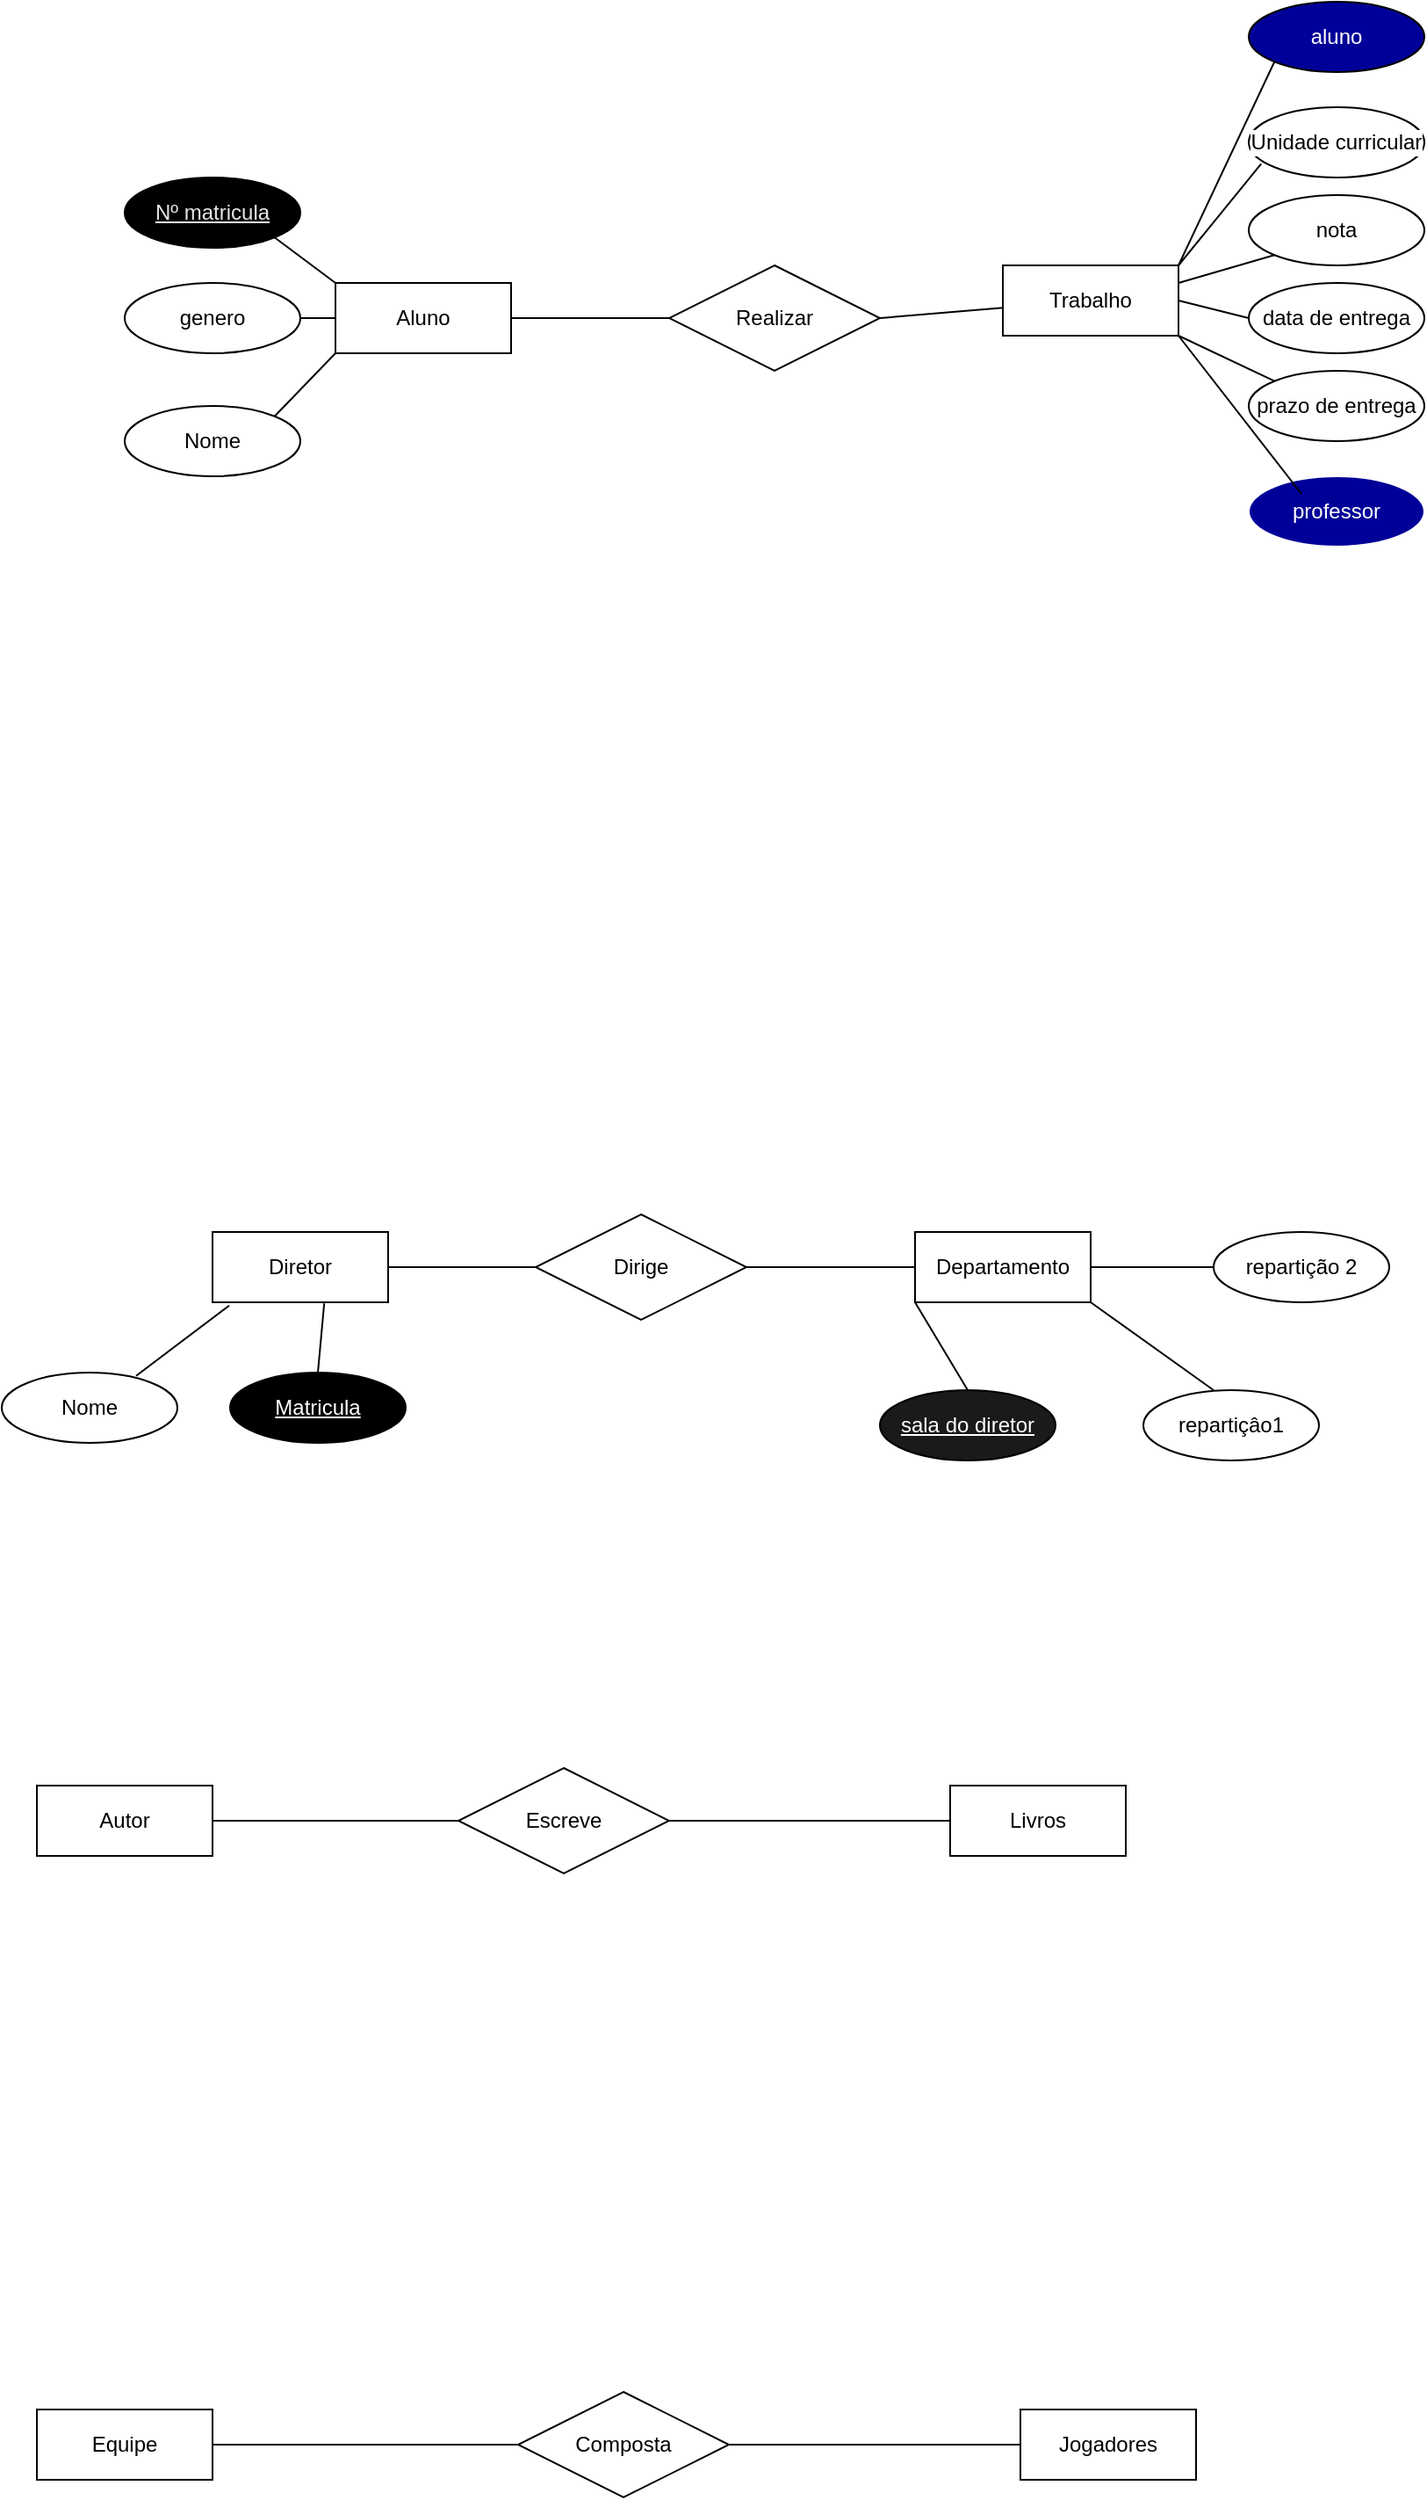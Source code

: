 <mxfile version="20.2.2" type="github"><diagram id="sb4mcriL2KmPM3eZa4Eq" name="Página-1"><mxGraphModel dx="887" dy="1596" grid="1" gridSize="10" guides="1" tooltips="1" connect="1" arrows="1" fold="1" page="1" pageScale="1" pageWidth="827" pageHeight="1169" math="0" shadow="0"><root><mxCell id="0"/><mxCell id="1" parent="0"/><mxCell id="XeDnuxT1Gu2e4CPu6481-15" value="Trabalho" style="whiteSpace=wrap;html=1;align=center;" parent="1" vertex="1"><mxGeometry x="570" y="-300" width="100" height="40" as="geometry"/></mxCell><mxCell id="XeDnuxT1Gu2e4CPu6481-16" value="Realizar" style="shape=rhombus;perimeter=rhombusPerimeter;whiteSpace=wrap;html=1;align=center;" parent="1" vertex="1"><mxGeometry x="380" y="-300" width="120" height="60" as="geometry"/></mxCell><mxCell id="XeDnuxT1Gu2e4CPu6481-17" value="" style="endArrow=none;html=1;rounded=0;entryX=0;entryY=0.5;entryDx=0;entryDy=0;exitX=1;exitY=0.5;exitDx=0;exitDy=0;" parent="1" target="XeDnuxT1Gu2e4CPu6481-16" edge="1" source="XeDnuxT1Gu2e4CPu6481-21"><mxGeometry relative="1" as="geometry"><mxPoint x="210" y="49.5" as="sourcePoint"/><mxPoint x="370" y="49.5" as="targetPoint"/></mxGeometry></mxCell><mxCell id="XeDnuxT1Gu2e4CPu6481-20" value="" style="endArrow=none;html=1;rounded=0;exitX=1;exitY=0.5;exitDx=0;exitDy=0;" parent="1" source="XeDnuxT1Gu2e4CPu6481-16" target="XeDnuxT1Gu2e4CPu6481-15" edge="1"><mxGeometry relative="1" as="geometry"><mxPoint x="300" y="200" as="sourcePoint"/><mxPoint x="460" y="200" as="targetPoint"/></mxGeometry></mxCell><mxCell id="XeDnuxT1Gu2e4CPu6481-21" value="Aluno" style="whiteSpace=wrap;html=1;align=center;" parent="1" vertex="1"><mxGeometry x="190" y="-290" width="100" height="40" as="geometry"/></mxCell><mxCell id="Me7bL5Hb_3ZFS8_9Vb2W-1" value="Diretor" style="whiteSpace=wrap;html=1;align=center;" parent="1" vertex="1"><mxGeometry x="120" y="250" width="100" height="40" as="geometry"/></mxCell><mxCell id="Me7bL5Hb_3ZFS8_9Vb2W-2" value="Dirige" style="shape=rhombus;perimeter=rhombusPerimeter;whiteSpace=wrap;html=1;align=center;" parent="1" vertex="1"><mxGeometry x="304" y="240" width="120" height="60" as="geometry"/></mxCell><mxCell id="Me7bL5Hb_3ZFS8_9Vb2W-3" value="" style="endArrow=none;html=1;rounded=0;exitX=1;exitY=0.5;exitDx=0;exitDy=0;entryX=0;entryY=0.5;entryDx=0;entryDy=0;" parent="1" source="Me7bL5Hb_3ZFS8_9Vb2W-1" target="Me7bL5Hb_3ZFS8_9Vb2W-2" edge="1"><mxGeometry relative="1" as="geometry"><mxPoint x="300" y="340" as="sourcePoint"/><mxPoint x="460" y="340" as="targetPoint"/></mxGeometry></mxCell><mxCell id="Me7bL5Hb_3ZFS8_9Vb2W-6" style="edgeStyle=orthogonalEdgeStyle;rounded=0;orthogonalLoop=1;jettySize=auto;html=1;exitX=0;exitY=0.5;exitDx=0;exitDy=0;" parent="1" source="Me7bL5Hb_3ZFS8_9Vb2W-4" edge="1"><mxGeometry relative="1" as="geometry"><mxPoint x="520" y="270" as="targetPoint"/></mxGeometry></mxCell><mxCell id="Me7bL5Hb_3ZFS8_9Vb2W-4" value="Departamento" style="whiteSpace=wrap;html=1;align=center;" parent="1" vertex="1"><mxGeometry x="520" y="250" width="100" height="40" as="geometry"/></mxCell><mxCell id="Me7bL5Hb_3ZFS8_9Vb2W-5" value="" style="endArrow=none;html=1;rounded=0;exitX=1;exitY=0.5;exitDx=0;exitDy=0;entryX=0;entryY=0.5;entryDx=0;entryDy=0;" parent="1" source="Me7bL5Hb_3ZFS8_9Vb2W-2" target="Me7bL5Hb_3ZFS8_9Vb2W-4" edge="1"><mxGeometry relative="1" as="geometry"><mxPoint x="300" y="340" as="sourcePoint"/><mxPoint x="480" y="270" as="targetPoint"/></mxGeometry></mxCell><mxCell id="Me7bL5Hb_3ZFS8_9Vb2W-9" value="sala do diretor" style="ellipse;whiteSpace=wrap;html=1;align=center;fontStyle=4;fillColor=#1A1A1A;strokeColor=#000000;fontColor=#FFFFFF;" parent="1" vertex="1"><mxGeometry x="500" y="340" width="100" height="40" as="geometry"/></mxCell><mxCell id="Me7bL5Hb_3ZFS8_9Vb2W-11" value="" style="endArrow=none;html=1;rounded=0;entryX=0;entryY=1;entryDx=0;entryDy=0;exitX=0.5;exitY=0;exitDx=0;exitDy=0;" parent="1" source="Me7bL5Hb_3ZFS8_9Vb2W-9" target="Me7bL5Hb_3ZFS8_9Vb2W-4" edge="1"><mxGeometry relative="1" as="geometry"><mxPoint x="300" y="340" as="sourcePoint"/><mxPoint x="460" y="340" as="targetPoint"/></mxGeometry></mxCell><mxCell id="Me7bL5Hb_3ZFS8_9Vb2W-13" value="Nome" style="ellipse;whiteSpace=wrap;html=1;align=center;fontColor=#000000;strokeColor=#000000;fillColor=#FFFFFF;" parent="1" vertex="1"><mxGeometry y="330" width="100" height="40" as="geometry"/></mxCell><mxCell id="Me7bL5Hb_3ZFS8_9Vb2W-15" value="Matricula" style="ellipse;whiteSpace=wrap;html=1;align=center;fontStyle=4;fontColor=#FFFFFF;strokeColor=#000000;fillColor=#000000;" parent="1" vertex="1"><mxGeometry x="130" y="330" width="100" height="40" as="geometry"/></mxCell><mxCell id="Me7bL5Hb_3ZFS8_9Vb2W-20" value="" style="endArrow=none;html=1;rounded=0;fontColor=#FFFFFF;entryX=0.636;entryY=1.016;entryDx=0;entryDy=0;entryPerimeter=0;exitX=0.5;exitY=0;exitDx=0;exitDy=0;" parent="1" source="Me7bL5Hb_3ZFS8_9Vb2W-15" target="Me7bL5Hb_3ZFS8_9Vb2W-1" edge="1"><mxGeometry relative="1" as="geometry"><mxPoint x="300" y="330" as="sourcePoint"/><mxPoint x="460" y="330" as="targetPoint"/></mxGeometry></mxCell><mxCell id="Me7bL5Hb_3ZFS8_9Vb2W-21" value="" style="endArrow=none;html=1;rounded=0;fontColor=#FFFFFF;exitX=0.095;exitY=1.046;exitDx=0;exitDy=0;exitPerimeter=0;entryX=0.765;entryY=0.046;entryDx=0;entryDy=0;entryPerimeter=0;" parent="1" source="Me7bL5Hb_3ZFS8_9Vb2W-1" target="Me7bL5Hb_3ZFS8_9Vb2W-13" edge="1"><mxGeometry relative="1" as="geometry"><mxPoint x="300" y="330" as="sourcePoint"/><mxPoint x="460" y="330" as="targetPoint"/></mxGeometry></mxCell><mxCell id="Me7bL5Hb_3ZFS8_9Vb2W-23" value="Nome" style="ellipse;whiteSpace=wrap;html=1;align=center;labelBackgroundColor=#FFFFFF;fontColor=#000000;strokeColor=#000000;fillColor=#FFFFFF;" parent="1" vertex="1"><mxGeometry x="70" y="-220" width="100" height="40" as="geometry"/></mxCell><mxCell id="Me7bL5Hb_3ZFS8_9Vb2W-24" value="" style="endArrow=none;html=1;rounded=0;fontColor=#000000;entryX=1;entryY=0;entryDx=0;entryDy=0;exitX=0;exitY=1;exitDx=0;exitDy=0;" parent="1" source="XeDnuxT1Gu2e4CPu6481-21" target="Me7bL5Hb_3ZFS8_9Vb2W-23" edge="1"><mxGeometry relative="1" as="geometry"><mxPoint x="300" y="40" as="sourcePoint"/><mxPoint x="460" y="40" as="targetPoint"/></mxGeometry></mxCell><mxCell id="Me7bL5Hb_3ZFS8_9Vb2W-30" value="" style="endArrow=none;html=1;rounded=0;fontColor=#000000;exitX=1;exitY=1;exitDx=0;exitDy=0;entryX=0.5;entryY=0;entryDx=0;entryDy=0;" parent="1" source="Me7bL5Hb_3ZFS8_9Vb2W-4" edge="1"><mxGeometry relative="1" as="geometry"><mxPoint x="300" y="460" as="sourcePoint"/><mxPoint x="690" y="340.0" as="targetPoint"/></mxGeometry></mxCell><mxCell id="Me7bL5Hb_3ZFS8_9Vb2W-31" value="repartiçâo1" style="ellipse;whiteSpace=wrap;html=1;align=center;labelBackgroundColor=#FFFFFF;fontColor=#000000;strokeColor=#000000;fillColor=#FFFFFF;" parent="1" vertex="1"><mxGeometry x="650" y="340" width="100" height="40" as="geometry"/></mxCell><mxCell id="Me7bL5Hb_3ZFS8_9Vb2W-32" value="repartição 2" style="ellipse;whiteSpace=wrap;html=1;align=center;labelBackgroundColor=#FFFFFF;fontColor=#000000;strokeColor=#000000;fillColor=#FFFFFF;" parent="1" vertex="1"><mxGeometry x="690" y="250" width="100" height="40" as="geometry"/></mxCell><mxCell id="Me7bL5Hb_3ZFS8_9Vb2W-33" value="" style="endArrow=none;html=1;rounded=0;fontColor=#000000;exitX=1;exitY=0.5;exitDx=0;exitDy=0;entryX=0;entryY=0.5;entryDx=0;entryDy=0;" parent="1" source="Me7bL5Hb_3ZFS8_9Vb2W-4" target="Me7bL5Hb_3ZFS8_9Vb2W-32" edge="1"><mxGeometry relative="1" as="geometry"><mxPoint x="300" y="460" as="sourcePoint"/><mxPoint x="460" y="460" as="targetPoint"/></mxGeometry></mxCell><mxCell id="F7D852bi_4rZ-pc_ZEar-1" value="Autor" style="whiteSpace=wrap;html=1;align=center;labelBackgroundColor=#FFFFFF;fontColor=#000000;strokeColor=#000000;fillColor=#FFFFFF;" vertex="1" parent="1"><mxGeometry x="20" y="565" width="100" height="40" as="geometry"/></mxCell><mxCell id="F7D852bi_4rZ-pc_ZEar-2" value="Escreve" style="shape=rhombus;perimeter=rhombusPerimeter;whiteSpace=wrap;html=1;align=center;labelBackgroundColor=#FFFFFF;fontColor=#000000;strokeColor=#000000;fillColor=#FFFFFF;" vertex="1" parent="1"><mxGeometry x="260" y="555" width="120" height="60" as="geometry"/></mxCell><mxCell id="F7D852bi_4rZ-pc_ZEar-3" value="Livros" style="whiteSpace=wrap;html=1;align=center;labelBackgroundColor=#FFFFFF;fontColor=#000000;strokeColor=#000000;fillColor=#FFFFFF;" vertex="1" parent="1"><mxGeometry x="540" y="565" width="100" height="40" as="geometry"/></mxCell><mxCell id="F7D852bi_4rZ-pc_ZEar-4" value="" style="endArrow=none;html=1;rounded=0;fontColor=#000000;exitX=1;exitY=0.5;exitDx=0;exitDy=0;entryX=0;entryY=0.5;entryDx=0;entryDy=0;" edge="1" parent="1" source="F7D852bi_4rZ-pc_ZEar-1" target="F7D852bi_4rZ-pc_ZEar-2"><mxGeometry relative="1" as="geometry"><mxPoint x="310" y="540" as="sourcePoint"/><mxPoint x="470" y="540" as="targetPoint"/></mxGeometry></mxCell><mxCell id="F7D852bi_4rZ-pc_ZEar-5" value="" style="endArrow=none;html=1;rounded=0;fontColor=#000000;exitX=1;exitY=0.5;exitDx=0;exitDy=0;entryX=0;entryY=0.5;entryDx=0;entryDy=0;" edge="1" parent="1" source="F7D852bi_4rZ-pc_ZEar-2" target="F7D852bi_4rZ-pc_ZEar-3"><mxGeometry relative="1" as="geometry"><mxPoint x="310" y="540" as="sourcePoint"/><mxPoint x="470" y="540" as="targetPoint"/></mxGeometry></mxCell><mxCell id="F7D852bi_4rZ-pc_ZEar-6" value="Nº matricula" style="ellipse;whiteSpace=wrap;html=1;align=center;fontStyle=4;labelBackgroundColor=#000000;fontColor=#E6E6E6;strokeColor=#000000;fillColor=#000000;" vertex="1" parent="1"><mxGeometry x="70" y="-350" width="100" height="40" as="geometry"/></mxCell><mxCell id="F7D852bi_4rZ-pc_ZEar-7" value="" style="endArrow=none;html=1;rounded=0;fontColor=#E6E6E6;exitX=1;exitY=1;exitDx=0;exitDy=0;entryX=0;entryY=0;entryDx=0;entryDy=0;" edge="1" parent="1" source="F7D852bi_4rZ-pc_ZEar-6" target="XeDnuxT1Gu2e4CPu6481-21"><mxGeometry relative="1" as="geometry"><mxPoint x="310" y="-10" as="sourcePoint"/><mxPoint x="470" y="-10" as="targetPoint"/></mxGeometry></mxCell><mxCell id="F7D852bi_4rZ-pc_ZEar-11" value="Equipe" style="whiteSpace=wrap;html=1;align=center;labelBackgroundColor=#FFFFFF;fontColor=#000000;strokeColor=#000000;fillColor=#FFFFFF;" vertex="1" parent="1"><mxGeometry x="20" y="920" width="100" height="40" as="geometry"/></mxCell><mxCell id="F7D852bi_4rZ-pc_ZEar-12" value="Jogadores" style="whiteSpace=wrap;html=1;align=center;labelBackgroundColor=#FFFFFF;fontColor=#000000;strokeColor=#000000;fillColor=#FFFFFF;" vertex="1" parent="1"><mxGeometry x="580" y="920" width="100" height="40" as="geometry"/></mxCell><mxCell id="F7D852bi_4rZ-pc_ZEar-13" value="Composta" style="shape=rhombus;perimeter=rhombusPerimeter;whiteSpace=wrap;html=1;align=center;labelBackgroundColor=#FFFFFF;fontColor=#000000;strokeColor=#000000;fillColor=#FFFFFF;" vertex="1" parent="1"><mxGeometry x="294" y="910" width="120" height="60" as="geometry"/></mxCell><mxCell id="F7D852bi_4rZ-pc_ZEar-14" value="" style="endArrow=none;html=1;rounded=0;fontColor=#000000;entryX=0;entryY=0.5;entryDx=0;entryDy=0;exitX=1;exitY=0.5;exitDx=0;exitDy=0;" edge="1" parent="1" source="F7D852bi_4rZ-pc_ZEar-13" target="F7D852bi_4rZ-pc_ZEar-12"><mxGeometry relative="1" as="geometry"><mxPoint x="310" y="930" as="sourcePoint"/><mxPoint x="470" y="930" as="targetPoint"/></mxGeometry></mxCell><mxCell id="F7D852bi_4rZ-pc_ZEar-15" value="" style="endArrow=none;html=1;rounded=0;fontColor=#000000;exitX=1;exitY=0.5;exitDx=0;exitDy=0;entryX=0;entryY=0.5;entryDx=0;entryDy=0;" edge="1" parent="1" source="F7D852bi_4rZ-pc_ZEar-11" target="F7D852bi_4rZ-pc_ZEar-13"><mxGeometry relative="1" as="geometry"><mxPoint x="310" y="930" as="sourcePoint"/><mxPoint x="470" y="930" as="targetPoint"/></mxGeometry></mxCell><mxCell id="F7D852bi_4rZ-pc_ZEar-16" value="Unidade curricular" style="ellipse;whiteSpace=wrap;html=1;align=center;labelBackgroundColor=#FFFFFF;fontColor=#000000;strokeColor=#000000;fillColor=#FFFFFF;" vertex="1" parent="1"><mxGeometry x="710" y="-390" width="100" height="40" as="geometry"/></mxCell><mxCell id="F7D852bi_4rZ-pc_ZEar-17" value="genero" style="ellipse;whiteSpace=wrap;html=1;align=center;labelBackgroundColor=#FFFFFF;fontColor=#000000;strokeColor=#000000;fillColor=#FFFFFF;" vertex="1" parent="1"><mxGeometry x="70" y="-290" width="100" height="40" as="geometry"/></mxCell><mxCell id="F7D852bi_4rZ-pc_ZEar-18" value="" style="endArrow=none;html=1;rounded=0;fontColor=#000000;exitX=1;exitY=0.5;exitDx=0;exitDy=0;entryX=0;entryY=0.5;entryDx=0;entryDy=0;" edge="1" parent="1" source="F7D852bi_4rZ-pc_ZEar-17" target="XeDnuxT1Gu2e4CPu6481-21"><mxGeometry relative="1" as="geometry"><mxPoint x="310" y="-280" as="sourcePoint"/><mxPoint x="470" y="-280" as="targetPoint"/></mxGeometry></mxCell><mxCell id="F7D852bi_4rZ-pc_ZEar-20" value="" style="endArrow=none;html=1;rounded=0;fontColor=#000000;exitX=0.071;exitY=0.806;exitDx=0;exitDy=0;exitPerimeter=0;entryX=1;entryY=0;entryDx=0;entryDy=0;" edge="1" parent="1" source="F7D852bi_4rZ-pc_ZEar-16" target="XeDnuxT1Gu2e4CPu6481-15"><mxGeometry relative="1" as="geometry"><mxPoint x="310" y="-280" as="sourcePoint"/><mxPoint x="470" y="-280" as="targetPoint"/></mxGeometry></mxCell><mxCell id="F7D852bi_4rZ-pc_ZEar-21" value="nota" style="ellipse;whiteSpace=wrap;html=1;align=center;labelBackgroundColor=#FFFFFF;fontColor=#000000;strokeColor=#000000;fillColor=#FFFFFF;" vertex="1" parent="1"><mxGeometry x="710" y="-340" width="100" height="40" as="geometry"/></mxCell><mxCell id="F7D852bi_4rZ-pc_ZEar-22" value="" style="endArrow=none;html=1;rounded=0;fontColor=#000000;entryX=0;entryY=1;entryDx=0;entryDy=0;exitX=1;exitY=0.25;exitDx=0;exitDy=0;" edge="1" parent="1" source="XeDnuxT1Gu2e4CPu6481-15" target="F7D852bi_4rZ-pc_ZEar-21"><mxGeometry relative="1" as="geometry"><mxPoint x="310" y="-280" as="sourcePoint"/><mxPoint x="470" y="-280" as="targetPoint"/></mxGeometry></mxCell><mxCell id="F7D852bi_4rZ-pc_ZEar-23" value="data de entrega" style="ellipse;whiteSpace=wrap;html=1;align=center;labelBackgroundColor=#FFFFFF;fontColor=#000000;strokeColor=#000000;fillColor=#FFFFFF;" vertex="1" parent="1"><mxGeometry x="710" y="-290" width="100" height="40" as="geometry"/></mxCell><mxCell id="F7D852bi_4rZ-pc_ZEar-26" value="" style="endArrow=none;html=1;rounded=0;fontColor=#000000;exitX=0;exitY=0.5;exitDx=0;exitDy=0;entryX=1;entryY=0.5;entryDx=0;entryDy=0;" edge="1" parent="1" source="F7D852bi_4rZ-pc_ZEar-23" target="XeDnuxT1Gu2e4CPu6481-15"><mxGeometry relative="1" as="geometry"><mxPoint x="310" y="-280" as="sourcePoint"/><mxPoint x="470" y="-280" as="targetPoint"/></mxGeometry></mxCell><mxCell id="F7D852bi_4rZ-pc_ZEar-27" value="prazo de entrega" style="ellipse;whiteSpace=wrap;html=1;align=center;labelBackgroundColor=#FFFFFF;fontColor=#000000;strokeColor=#000000;fillColor=#FFFFFF;" vertex="1" parent="1"><mxGeometry x="710" y="-240" width="100" height="40" as="geometry"/></mxCell><mxCell id="F7D852bi_4rZ-pc_ZEar-28" value="" style="endArrow=none;html=1;rounded=0;fontColor=#000000;exitX=1;exitY=1;exitDx=0;exitDy=0;entryX=0;entryY=0;entryDx=0;entryDy=0;" edge="1" parent="1" source="XeDnuxT1Gu2e4CPu6481-15" target="F7D852bi_4rZ-pc_ZEar-27"><mxGeometry relative="1" as="geometry"><mxPoint x="610" y="-210" as="sourcePoint"/><mxPoint x="720" y="-200" as="targetPoint"/></mxGeometry></mxCell><mxCell id="F7D852bi_4rZ-pc_ZEar-29" value="aluno" style="ellipse;whiteSpace=wrap;html=1;align=center;labelBackgroundColor=#000099;fontColor=#FFFFFF;strokeColor=#000000;fillColor=#000099;" vertex="1" parent="1"><mxGeometry x="710" y="-450" width="100" height="40" as="geometry"/></mxCell><mxCell id="F7D852bi_4rZ-pc_ZEar-30" value="" style="endArrow=none;html=1;rounded=0;fontColor=#000000;exitX=0;exitY=1;exitDx=0;exitDy=0;entryX=1;entryY=0;entryDx=0;entryDy=0;" edge="1" parent="1" source="F7D852bi_4rZ-pc_ZEar-29" target="XeDnuxT1Gu2e4CPu6481-15"><mxGeometry relative="1" as="geometry"><mxPoint x="310" y="-280" as="sourcePoint"/><mxPoint x="470" y="-280" as="targetPoint"/></mxGeometry></mxCell><mxCell id="F7D852bi_4rZ-pc_ZEar-31" value="professor" style="ellipse;whiteSpace=wrap;html=1;align=center;labelBackgroundColor=#000099;fontColor=#FFFFFF;strokeColor=#FFFFFF;fillColor=#000099;" vertex="1" parent="1"><mxGeometry x="710" y="-180" width="100" height="40" as="geometry"/></mxCell><mxCell id="F7D852bi_4rZ-pc_ZEar-32" value="" style="endArrow=none;html=1;rounded=0;fontColor=#000000;exitX=0.3;exitY=0.25;exitDx=0;exitDy=0;exitPerimeter=0;" edge="1" parent="1" source="F7D852bi_4rZ-pc_ZEar-31"><mxGeometry relative="1" as="geometry"><mxPoint x="310" y="-280" as="sourcePoint"/><mxPoint x="670" y="-260" as="targetPoint"/></mxGeometry></mxCell></root></mxGraphModel></diagram></mxfile>